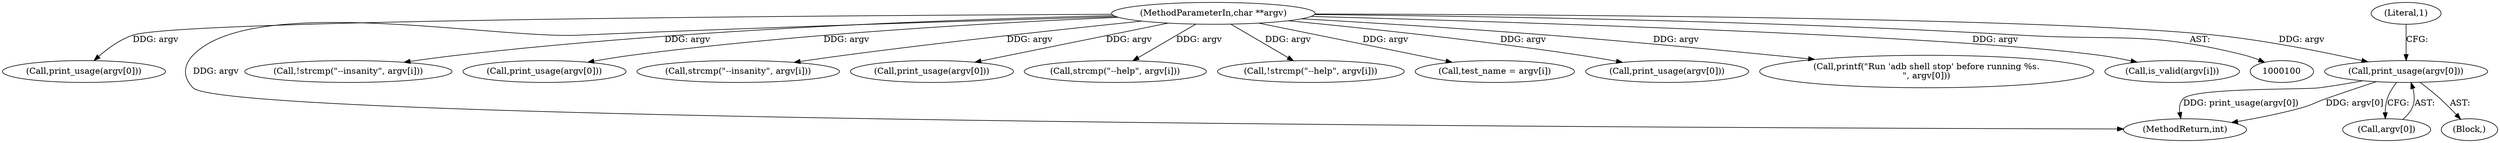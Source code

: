 digraph "0_Android_37c88107679d36c419572732b4af6e18bb2f7dce_5@pointer" {
"1000158" [label="(Call,print_usage(argv[0]))"];
"1000102" [label="(MethodParameterIn,char **argv)"];
"1000102" [label="(MethodParameterIn,char **argv)"];
"1000206" [label="(Call,print_usage(argv[0]))"];
"1000503" [label="(MethodReturn,int)"];
"1000159" [label="(Call,argv[0])"];
"1000164" [label="(Literal,1)"];
"1000138" [label="(Call,!strcmp(\"--insanity\", argv[i]))"];
"1000172" [label="(Call,print_usage(argv[0]))"];
"1000139" [label="(Call,strcmp(\"--insanity\", argv[i]))"];
"1000131" [label="(Call,print_usage(argv[0]))"];
"1000158" [label="(Call,print_usage(argv[0]))"];
"1000125" [label="(Call,strcmp(\"--help\", argv[i]))"];
"1000124" [label="(Call,!strcmp(\"--help\", argv[i]))"];
"1000179" [label="(Call,test_name = argv[i])"];
"1000254" [label="(Call,print_usage(argv[0]))"];
"1000187" [label="(Call,printf(\"Run 'adb shell stop' before running %s.\n\", argv[0]))"];
"1000151" [label="(Call,is_valid(argv[i]))"];
"1000155" [label="(Block,)"];
"1000158" -> "1000155"  [label="AST: "];
"1000158" -> "1000159"  [label="CFG: "];
"1000159" -> "1000158"  [label="AST: "];
"1000164" -> "1000158"  [label="CFG: "];
"1000158" -> "1000503"  [label="DDG: argv[0]"];
"1000158" -> "1000503"  [label="DDG: print_usage(argv[0])"];
"1000102" -> "1000158"  [label="DDG: argv"];
"1000102" -> "1000100"  [label="AST: "];
"1000102" -> "1000503"  [label="DDG: argv"];
"1000102" -> "1000124"  [label="DDG: argv"];
"1000102" -> "1000125"  [label="DDG: argv"];
"1000102" -> "1000131"  [label="DDG: argv"];
"1000102" -> "1000138"  [label="DDG: argv"];
"1000102" -> "1000139"  [label="DDG: argv"];
"1000102" -> "1000151"  [label="DDG: argv"];
"1000102" -> "1000172"  [label="DDG: argv"];
"1000102" -> "1000179"  [label="DDG: argv"];
"1000102" -> "1000187"  [label="DDG: argv"];
"1000102" -> "1000206"  [label="DDG: argv"];
"1000102" -> "1000254"  [label="DDG: argv"];
}
